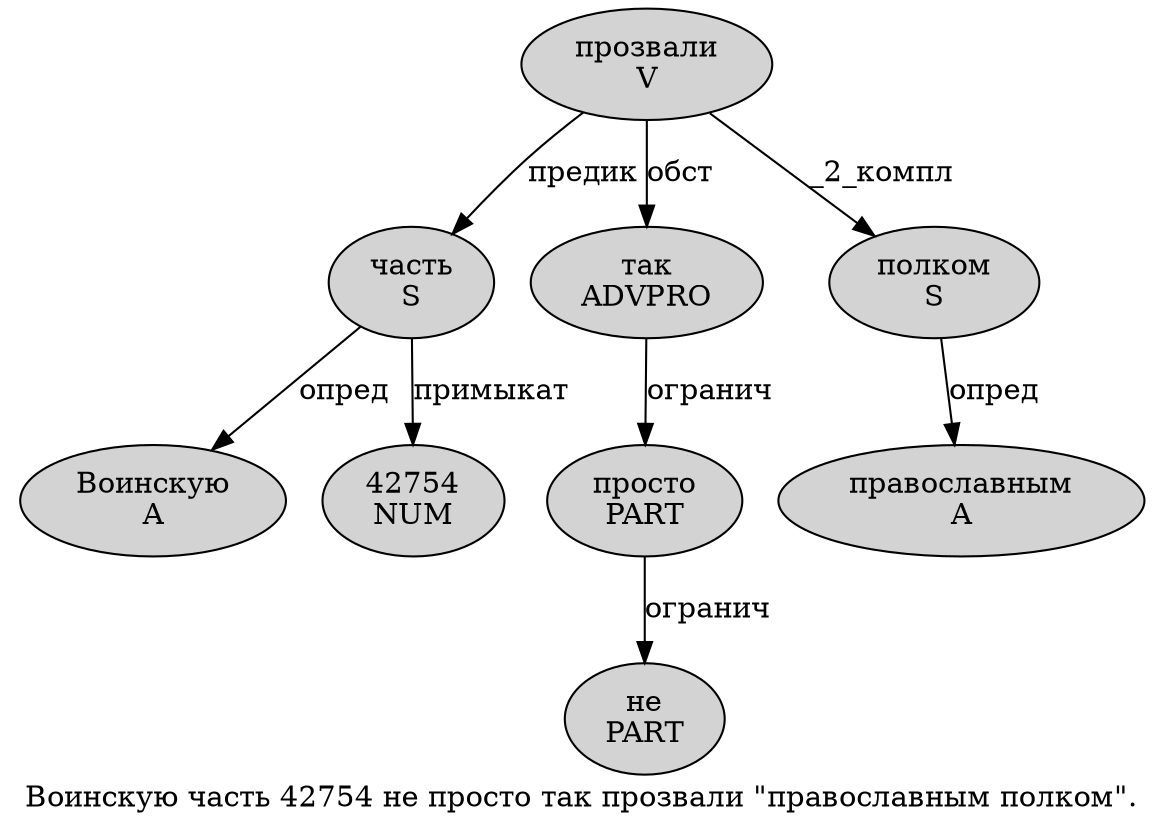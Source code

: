 digraph SENTENCE_793 {
	graph [label="Воинскую часть 42754 не просто так прозвали \"православным полком\"."]
	node [style=filled]
		0 [label="Воинскую
A" color="" fillcolor=lightgray penwidth=1 shape=ellipse]
		1 [label="часть
S" color="" fillcolor=lightgray penwidth=1 shape=ellipse]
		2 [label="42754
NUM" color="" fillcolor=lightgray penwidth=1 shape=ellipse]
		3 [label="не
PART" color="" fillcolor=lightgray penwidth=1 shape=ellipse]
		4 [label="просто
PART" color="" fillcolor=lightgray penwidth=1 shape=ellipse]
		5 [label="так
ADVPRO" color="" fillcolor=lightgray penwidth=1 shape=ellipse]
		6 [label="прозвали
V" color="" fillcolor=lightgray penwidth=1 shape=ellipse]
		8 [label="православным
A" color="" fillcolor=lightgray penwidth=1 shape=ellipse]
		9 [label="полком
S" color="" fillcolor=lightgray penwidth=1 shape=ellipse]
			5 -> 4 [label="огранич"]
			9 -> 8 [label="опред"]
			6 -> 1 [label="предик"]
			6 -> 5 [label="обст"]
			6 -> 9 [label="_2_компл"]
			1 -> 0 [label="опред"]
			1 -> 2 [label="примыкат"]
			4 -> 3 [label="огранич"]
}